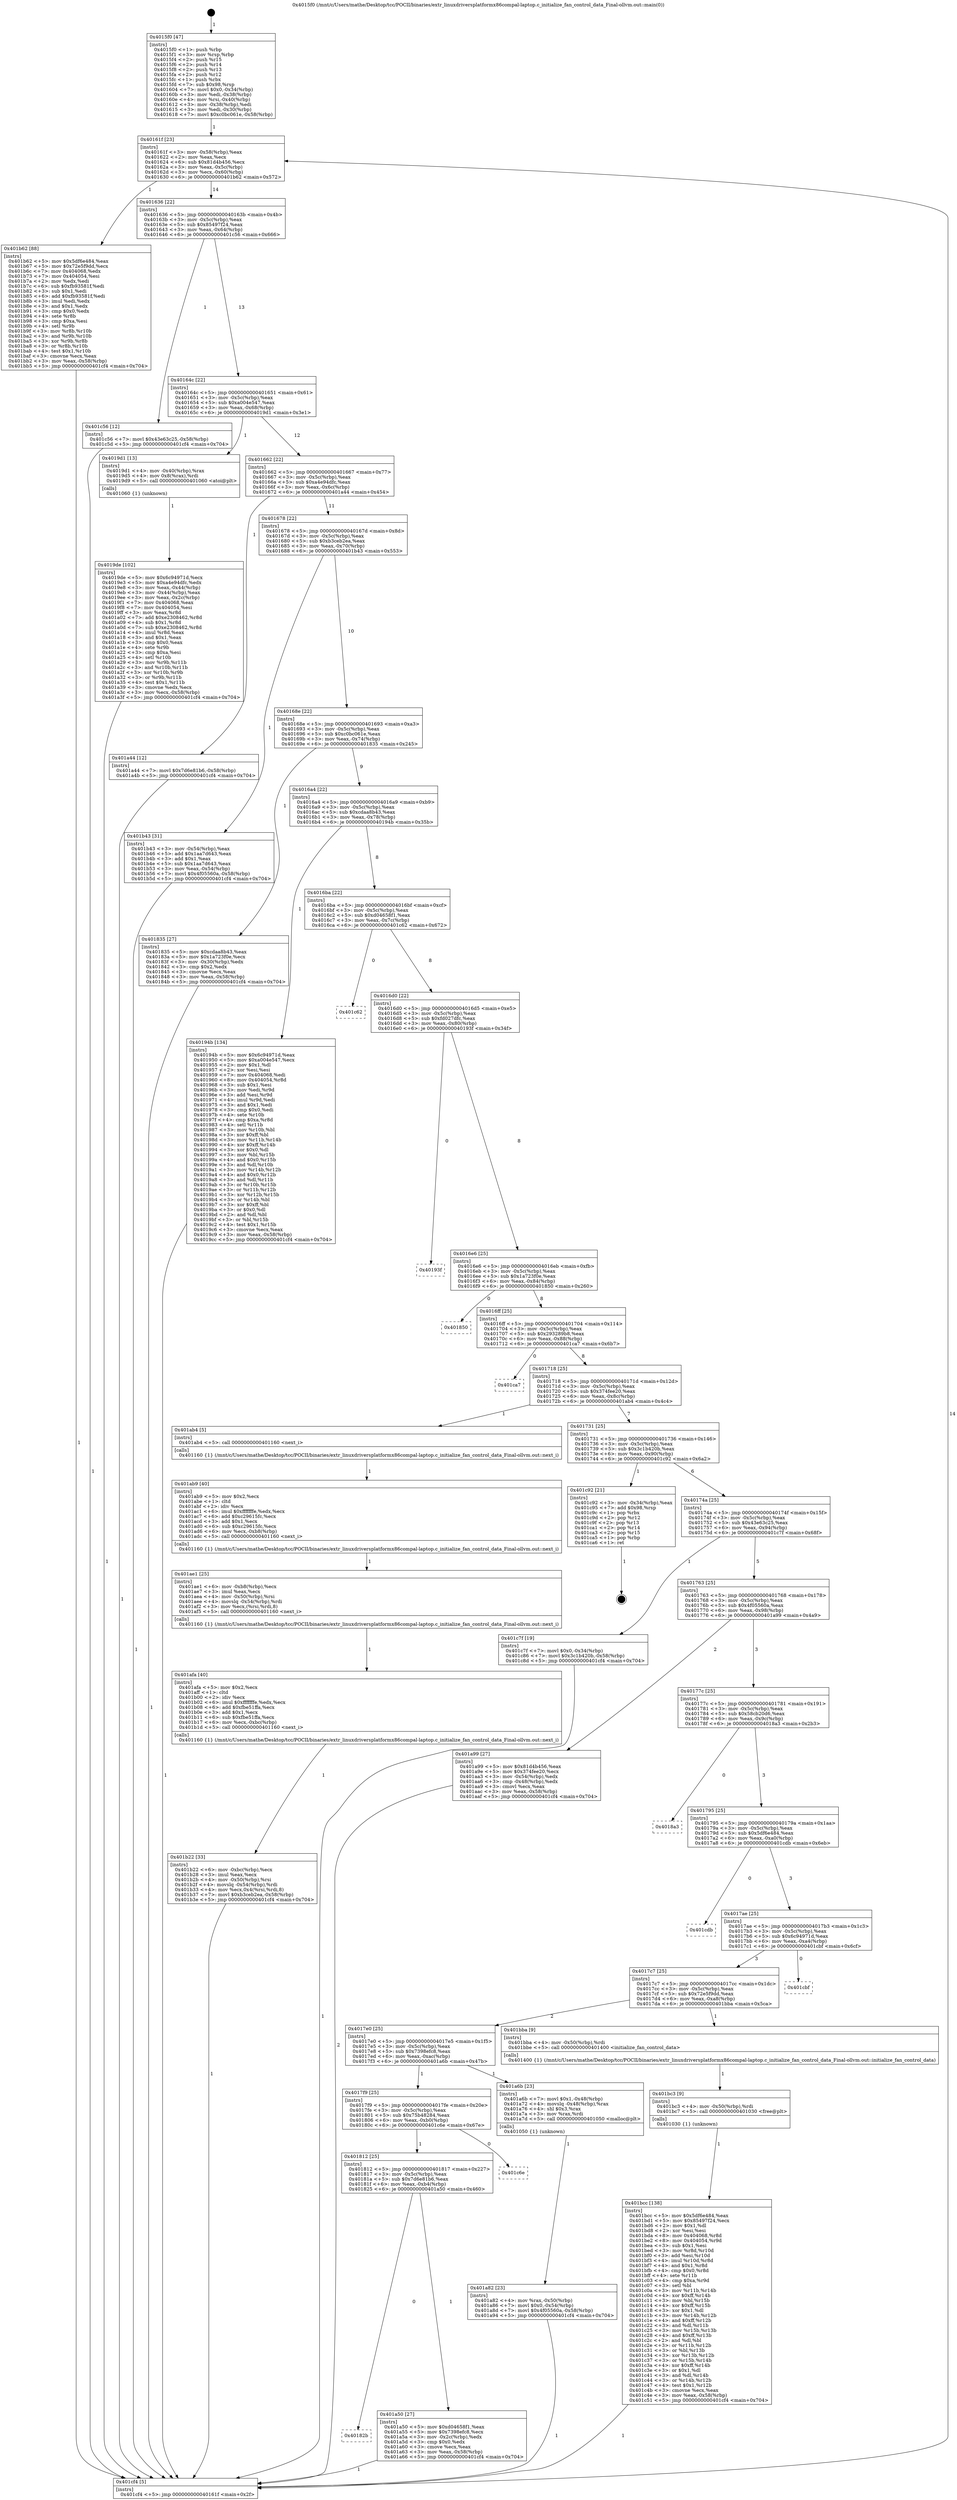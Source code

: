digraph "0x4015f0" {
  label = "0x4015f0 (/mnt/c/Users/mathe/Desktop/tcc/POCII/binaries/extr_linuxdriversplatformx86compal-laptop.c_initialize_fan_control_data_Final-ollvm.out::main(0))"
  labelloc = "t"
  node[shape=record]

  Entry [label="",width=0.3,height=0.3,shape=circle,fillcolor=black,style=filled]
  "0x40161f" [label="{
     0x40161f [23]\l
     | [instrs]\l
     &nbsp;&nbsp;0x40161f \<+3\>: mov -0x58(%rbp),%eax\l
     &nbsp;&nbsp;0x401622 \<+2\>: mov %eax,%ecx\l
     &nbsp;&nbsp;0x401624 \<+6\>: sub $0x81d4b456,%ecx\l
     &nbsp;&nbsp;0x40162a \<+3\>: mov %eax,-0x5c(%rbp)\l
     &nbsp;&nbsp;0x40162d \<+3\>: mov %ecx,-0x60(%rbp)\l
     &nbsp;&nbsp;0x401630 \<+6\>: je 0000000000401b62 \<main+0x572\>\l
  }"]
  "0x401b62" [label="{
     0x401b62 [88]\l
     | [instrs]\l
     &nbsp;&nbsp;0x401b62 \<+5\>: mov $0x5df6e484,%eax\l
     &nbsp;&nbsp;0x401b67 \<+5\>: mov $0x72e5f9dd,%ecx\l
     &nbsp;&nbsp;0x401b6c \<+7\>: mov 0x404068,%edx\l
     &nbsp;&nbsp;0x401b73 \<+7\>: mov 0x404054,%esi\l
     &nbsp;&nbsp;0x401b7a \<+2\>: mov %edx,%edi\l
     &nbsp;&nbsp;0x401b7c \<+6\>: sub $0xfb93581f,%edi\l
     &nbsp;&nbsp;0x401b82 \<+3\>: sub $0x1,%edi\l
     &nbsp;&nbsp;0x401b85 \<+6\>: add $0xfb93581f,%edi\l
     &nbsp;&nbsp;0x401b8b \<+3\>: imul %edi,%edx\l
     &nbsp;&nbsp;0x401b8e \<+3\>: and $0x1,%edx\l
     &nbsp;&nbsp;0x401b91 \<+3\>: cmp $0x0,%edx\l
     &nbsp;&nbsp;0x401b94 \<+4\>: sete %r8b\l
     &nbsp;&nbsp;0x401b98 \<+3\>: cmp $0xa,%esi\l
     &nbsp;&nbsp;0x401b9b \<+4\>: setl %r9b\l
     &nbsp;&nbsp;0x401b9f \<+3\>: mov %r8b,%r10b\l
     &nbsp;&nbsp;0x401ba2 \<+3\>: and %r9b,%r10b\l
     &nbsp;&nbsp;0x401ba5 \<+3\>: xor %r9b,%r8b\l
     &nbsp;&nbsp;0x401ba8 \<+3\>: or %r8b,%r10b\l
     &nbsp;&nbsp;0x401bab \<+4\>: test $0x1,%r10b\l
     &nbsp;&nbsp;0x401baf \<+3\>: cmovne %ecx,%eax\l
     &nbsp;&nbsp;0x401bb2 \<+3\>: mov %eax,-0x58(%rbp)\l
     &nbsp;&nbsp;0x401bb5 \<+5\>: jmp 0000000000401cf4 \<main+0x704\>\l
  }"]
  "0x401636" [label="{
     0x401636 [22]\l
     | [instrs]\l
     &nbsp;&nbsp;0x401636 \<+5\>: jmp 000000000040163b \<main+0x4b\>\l
     &nbsp;&nbsp;0x40163b \<+3\>: mov -0x5c(%rbp),%eax\l
     &nbsp;&nbsp;0x40163e \<+5\>: sub $0x85497f24,%eax\l
     &nbsp;&nbsp;0x401643 \<+3\>: mov %eax,-0x64(%rbp)\l
     &nbsp;&nbsp;0x401646 \<+6\>: je 0000000000401c56 \<main+0x666\>\l
  }"]
  Exit [label="",width=0.3,height=0.3,shape=circle,fillcolor=black,style=filled,peripheries=2]
  "0x401c56" [label="{
     0x401c56 [12]\l
     | [instrs]\l
     &nbsp;&nbsp;0x401c56 \<+7\>: movl $0x43e63c25,-0x58(%rbp)\l
     &nbsp;&nbsp;0x401c5d \<+5\>: jmp 0000000000401cf4 \<main+0x704\>\l
  }"]
  "0x40164c" [label="{
     0x40164c [22]\l
     | [instrs]\l
     &nbsp;&nbsp;0x40164c \<+5\>: jmp 0000000000401651 \<main+0x61\>\l
     &nbsp;&nbsp;0x401651 \<+3\>: mov -0x5c(%rbp),%eax\l
     &nbsp;&nbsp;0x401654 \<+5\>: sub $0xa004e547,%eax\l
     &nbsp;&nbsp;0x401659 \<+3\>: mov %eax,-0x68(%rbp)\l
     &nbsp;&nbsp;0x40165c \<+6\>: je 00000000004019d1 \<main+0x3e1\>\l
  }"]
  "0x401bcc" [label="{
     0x401bcc [138]\l
     | [instrs]\l
     &nbsp;&nbsp;0x401bcc \<+5\>: mov $0x5df6e484,%eax\l
     &nbsp;&nbsp;0x401bd1 \<+5\>: mov $0x85497f24,%ecx\l
     &nbsp;&nbsp;0x401bd6 \<+2\>: mov $0x1,%dl\l
     &nbsp;&nbsp;0x401bd8 \<+2\>: xor %esi,%esi\l
     &nbsp;&nbsp;0x401bda \<+8\>: mov 0x404068,%r8d\l
     &nbsp;&nbsp;0x401be2 \<+8\>: mov 0x404054,%r9d\l
     &nbsp;&nbsp;0x401bea \<+3\>: sub $0x1,%esi\l
     &nbsp;&nbsp;0x401bed \<+3\>: mov %r8d,%r10d\l
     &nbsp;&nbsp;0x401bf0 \<+3\>: add %esi,%r10d\l
     &nbsp;&nbsp;0x401bf3 \<+4\>: imul %r10d,%r8d\l
     &nbsp;&nbsp;0x401bf7 \<+4\>: and $0x1,%r8d\l
     &nbsp;&nbsp;0x401bfb \<+4\>: cmp $0x0,%r8d\l
     &nbsp;&nbsp;0x401bff \<+4\>: sete %r11b\l
     &nbsp;&nbsp;0x401c03 \<+4\>: cmp $0xa,%r9d\l
     &nbsp;&nbsp;0x401c07 \<+3\>: setl %bl\l
     &nbsp;&nbsp;0x401c0a \<+3\>: mov %r11b,%r14b\l
     &nbsp;&nbsp;0x401c0d \<+4\>: xor $0xff,%r14b\l
     &nbsp;&nbsp;0x401c11 \<+3\>: mov %bl,%r15b\l
     &nbsp;&nbsp;0x401c14 \<+4\>: xor $0xff,%r15b\l
     &nbsp;&nbsp;0x401c18 \<+3\>: xor $0x1,%dl\l
     &nbsp;&nbsp;0x401c1b \<+3\>: mov %r14b,%r12b\l
     &nbsp;&nbsp;0x401c1e \<+4\>: and $0xff,%r12b\l
     &nbsp;&nbsp;0x401c22 \<+3\>: and %dl,%r11b\l
     &nbsp;&nbsp;0x401c25 \<+3\>: mov %r15b,%r13b\l
     &nbsp;&nbsp;0x401c28 \<+4\>: and $0xff,%r13b\l
     &nbsp;&nbsp;0x401c2c \<+2\>: and %dl,%bl\l
     &nbsp;&nbsp;0x401c2e \<+3\>: or %r11b,%r12b\l
     &nbsp;&nbsp;0x401c31 \<+3\>: or %bl,%r13b\l
     &nbsp;&nbsp;0x401c34 \<+3\>: xor %r13b,%r12b\l
     &nbsp;&nbsp;0x401c37 \<+3\>: or %r15b,%r14b\l
     &nbsp;&nbsp;0x401c3a \<+4\>: xor $0xff,%r14b\l
     &nbsp;&nbsp;0x401c3e \<+3\>: or $0x1,%dl\l
     &nbsp;&nbsp;0x401c41 \<+3\>: and %dl,%r14b\l
     &nbsp;&nbsp;0x401c44 \<+3\>: or %r14b,%r12b\l
     &nbsp;&nbsp;0x401c47 \<+4\>: test $0x1,%r12b\l
     &nbsp;&nbsp;0x401c4b \<+3\>: cmovne %ecx,%eax\l
     &nbsp;&nbsp;0x401c4e \<+3\>: mov %eax,-0x58(%rbp)\l
     &nbsp;&nbsp;0x401c51 \<+5\>: jmp 0000000000401cf4 \<main+0x704\>\l
  }"]
  "0x4019d1" [label="{
     0x4019d1 [13]\l
     | [instrs]\l
     &nbsp;&nbsp;0x4019d1 \<+4\>: mov -0x40(%rbp),%rax\l
     &nbsp;&nbsp;0x4019d5 \<+4\>: mov 0x8(%rax),%rdi\l
     &nbsp;&nbsp;0x4019d9 \<+5\>: call 0000000000401060 \<atoi@plt\>\l
     | [calls]\l
     &nbsp;&nbsp;0x401060 \{1\} (unknown)\l
  }"]
  "0x401662" [label="{
     0x401662 [22]\l
     | [instrs]\l
     &nbsp;&nbsp;0x401662 \<+5\>: jmp 0000000000401667 \<main+0x77\>\l
     &nbsp;&nbsp;0x401667 \<+3\>: mov -0x5c(%rbp),%eax\l
     &nbsp;&nbsp;0x40166a \<+5\>: sub $0xa4e94dfc,%eax\l
     &nbsp;&nbsp;0x40166f \<+3\>: mov %eax,-0x6c(%rbp)\l
     &nbsp;&nbsp;0x401672 \<+6\>: je 0000000000401a44 \<main+0x454\>\l
  }"]
  "0x401bc3" [label="{
     0x401bc3 [9]\l
     | [instrs]\l
     &nbsp;&nbsp;0x401bc3 \<+4\>: mov -0x50(%rbp),%rdi\l
     &nbsp;&nbsp;0x401bc7 \<+5\>: call 0000000000401030 \<free@plt\>\l
     | [calls]\l
     &nbsp;&nbsp;0x401030 \{1\} (unknown)\l
  }"]
  "0x401a44" [label="{
     0x401a44 [12]\l
     | [instrs]\l
     &nbsp;&nbsp;0x401a44 \<+7\>: movl $0x7d6e81b6,-0x58(%rbp)\l
     &nbsp;&nbsp;0x401a4b \<+5\>: jmp 0000000000401cf4 \<main+0x704\>\l
  }"]
  "0x401678" [label="{
     0x401678 [22]\l
     | [instrs]\l
     &nbsp;&nbsp;0x401678 \<+5\>: jmp 000000000040167d \<main+0x8d\>\l
     &nbsp;&nbsp;0x40167d \<+3\>: mov -0x5c(%rbp),%eax\l
     &nbsp;&nbsp;0x401680 \<+5\>: sub $0xb3ceb2ea,%eax\l
     &nbsp;&nbsp;0x401685 \<+3\>: mov %eax,-0x70(%rbp)\l
     &nbsp;&nbsp;0x401688 \<+6\>: je 0000000000401b43 \<main+0x553\>\l
  }"]
  "0x401b22" [label="{
     0x401b22 [33]\l
     | [instrs]\l
     &nbsp;&nbsp;0x401b22 \<+6\>: mov -0xbc(%rbp),%ecx\l
     &nbsp;&nbsp;0x401b28 \<+3\>: imul %eax,%ecx\l
     &nbsp;&nbsp;0x401b2b \<+4\>: mov -0x50(%rbp),%rsi\l
     &nbsp;&nbsp;0x401b2f \<+4\>: movslq -0x54(%rbp),%rdi\l
     &nbsp;&nbsp;0x401b33 \<+4\>: mov %ecx,0x4(%rsi,%rdi,8)\l
     &nbsp;&nbsp;0x401b37 \<+7\>: movl $0xb3ceb2ea,-0x58(%rbp)\l
     &nbsp;&nbsp;0x401b3e \<+5\>: jmp 0000000000401cf4 \<main+0x704\>\l
  }"]
  "0x401b43" [label="{
     0x401b43 [31]\l
     | [instrs]\l
     &nbsp;&nbsp;0x401b43 \<+3\>: mov -0x54(%rbp),%eax\l
     &nbsp;&nbsp;0x401b46 \<+5\>: add $0x1aa7d643,%eax\l
     &nbsp;&nbsp;0x401b4b \<+3\>: add $0x1,%eax\l
     &nbsp;&nbsp;0x401b4e \<+5\>: sub $0x1aa7d643,%eax\l
     &nbsp;&nbsp;0x401b53 \<+3\>: mov %eax,-0x54(%rbp)\l
     &nbsp;&nbsp;0x401b56 \<+7\>: movl $0x4f05560a,-0x58(%rbp)\l
     &nbsp;&nbsp;0x401b5d \<+5\>: jmp 0000000000401cf4 \<main+0x704\>\l
  }"]
  "0x40168e" [label="{
     0x40168e [22]\l
     | [instrs]\l
     &nbsp;&nbsp;0x40168e \<+5\>: jmp 0000000000401693 \<main+0xa3\>\l
     &nbsp;&nbsp;0x401693 \<+3\>: mov -0x5c(%rbp),%eax\l
     &nbsp;&nbsp;0x401696 \<+5\>: sub $0xc0bc061e,%eax\l
     &nbsp;&nbsp;0x40169b \<+3\>: mov %eax,-0x74(%rbp)\l
     &nbsp;&nbsp;0x40169e \<+6\>: je 0000000000401835 \<main+0x245\>\l
  }"]
  "0x401afa" [label="{
     0x401afa [40]\l
     | [instrs]\l
     &nbsp;&nbsp;0x401afa \<+5\>: mov $0x2,%ecx\l
     &nbsp;&nbsp;0x401aff \<+1\>: cltd\l
     &nbsp;&nbsp;0x401b00 \<+2\>: idiv %ecx\l
     &nbsp;&nbsp;0x401b02 \<+6\>: imul $0xfffffffe,%edx,%ecx\l
     &nbsp;&nbsp;0x401b08 \<+6\>: add $0xfbe51ffa,%ecx\l
     &nbsp;&nbsp;0x401b0e \<+3\>: add $0x1,%ecx\l
     &nbsp;&nbsp;0x401b11 \<+6\>: sub $0xfbe51ffa,%ecx\l
     &nbsp;&nbsp;0x401b17 \<+6\>: mov %ecx,-0xbc(%rbp)\l
     &nbsp;&nbsp;0x401b1d \<+5\>: call 0000000000401160 \<next_i\>\l
     | [calls]\l
     &nbsp;&nbsp;0x401160 \{1\} (/mnt/c/Users/mathe/Desktop/tcc/POCII/binaries/extr_linuxdriversplatformx86compal-laptop.c_initialize_fan_control_data_Final-ollvm.out::next_i)\l
  }"]
  "0x401835" [label="{
     0x401835 [27]\l
     | [instrs]\l
     &nbsp;&nbsp;0x401835 \<+5\>: mov $0xcdaa8b43,%eax\l
     &nbsp;&nbsp;0x40183a \<+5\>: mov $0x1a723f0e,%ecx\l
     &nbsp;&nbsp;0x40183f \<+3\>: mov -0x30(%rbp),%edx\l
     &nbsp;&nbsp;0x401842 \<+3\>: cmp $0x2,%edx\l
     &nbsp;&nbsp;0x401845 \<+3\>: cmovne %ecx,%eax\l
     &nbsp;&nbsp;0x401848 \<+3\>: mov %eax,-0x58(%rbp)\l
     &nbsp;&nbsp;0x40184b \<+5\>: jmp 0000000000401cf4 \<main+0x704\>\l
  }"]
  "0x4016a4" [label="{
     0x4016a4 [22]\l
     | [instrs]\l
     &nbsp;&nbsp;0x4016a4 \<+5\>: jmp 00000000004016a9 \<main+0xb9\>\l
     &nbsp;&nbsp;0x4016a9 \<+3\>: mov -0x5c(%rbp),%eax\l
     &nbsp;&nbsp;0x4016ac \<+5\>: sub $0xcdaa8b43,%eax\l
     &nbsp;&nbsp;0x4016b1 \<+3\>: mov %eax,-0x78(%rbp)\l
     &nbsp;&nbsp;0x4016b4 \<+6\>: je 000000000040194b \<main+0x35b\>\l
  }"]
  "0x401cf4" [label="{
     0x401cf4 [5]\l
     | [instrs]\l
     &nbsp;&nbsp;0x401cf4 \<+5\>: jmp 000000000040161f \<main+0x2f\>\l
  }"]
  "0x4015f0" [label="{
     0x4015f0 [47]\l
     | [instrs]\l
     &nbsp;&nbsp;0x4015f0 \<+1\>: push %rbp\l
     &nbsp;&nbsp;0x4015f1 \<+3\>: mov %rsp,%rbp\l
     &nbsp;&nbsp;0x4015f4 \<+2\>: push %r15\l
     &nbsp;&nbsp;0x4015f6 \<+2\>: push %r14\l
     &nbsp;&nbsp;0x4015f8 \<+2\>: push %r13\l
     &nbsp;&nbsp;0x4015fa \<+2\>: push %r12\l
     &nbsp;&nbsp;0x4015fc \<+1\>: push %rbx\l
     &nbsp;&nbsp;0x4015fd \<+7\>: sub $0x98,%rsp\l
     &nbsp;&nbsp;0x401604 \<+7\>: movl $0x0,-0x34(%rbp)\l
     &nbsp;&nbsp;0x40160b \<+3\>: mov %edi,-0x38(%rbp)\l
     &nbsp;&nbsp;0x40160e \<+4\>: mov %rsi,-0x40(%rbp)\l
     &nbsp;&nbsp;0x401612 \<+3\>: mov -0x38(%rbp),%edi\l
     &nbsp;&nbsp;0x401615 \<+3\>: mov %edi,-0x30(%rbp)\l
     &nbsp;&nbsp;0x401618 \<+7\>: movl $0xc0bc061e,-0x58(%rbp)\l
  }"]
  "0x401ae1" [label="{
     0x401ae1 [25]\l
     | [instrs]\l
     &nbsp;&nbsp;0x401ae1 \<+6\>: mov -0xb8(%rbp),%ecx\l
     &nbsp;&nbsp;0x401ae7 \<+3\>: imul %eax,%ecx\l
     &nbsp;&nbsp;0x401aea \<+4\>: mov -0x50(%rbp),%rsi\l
     &nbsp;&nbsp;0x401aee \<+4\>: movslq -0x54(%rbp),%rdi\l
     &nbsp;&nbsp;0x401af2 \<+3\>: mov %ecx,(%rsi,%rdi,8)\l
     &nbsp;&nbsp;0x401af5 \<+5\>: call 0000000000401160 \<next_i\>\l
     | [calls]\l
     &nbsp;&nbsp;0x401160 \{1\} (/mnt/c/Users/mathe/Desktop/tcc/POCII/binaries/extr_linuxdriversplatformx86compal-laptop.c_initialize_fan_control_data_Final-ollvm.out::next_i)\l
  }"]
  "0x40194b" [label="{
     0x40194b [134]\l
     | [instrs]\l
     &nbsp;&nbsp;0x40194b \<+5\>: mov $0x6c94971d,%eax\l
     &nbsp;&nbsp;0x401950 \<+5\>: mov $0xa004e547,%ecx\l
     &nbsp;&nbsp;0x401955 \<+2\>: mov $0x1,%dl\l
     &nbsp;&nbsp;0x401957 \<+2\>: xor %esi,%esi\l
     &nbsp;&nbsp;0x401959 \<+7\>: mov 0x404068,%edi\l
     &nbsp;&nbsp;0x401960 \<+8\>: mov 0x404054,%r8d\l
     &nbsp;&nbsp;0x401968 \<+3\>: sub $0x1,%esi\l
     &nbsp;&nbsp;0x40196b \<+3\>: mov %edi,%r9d\l
     &nbsp;&nbsp;0x40196e \<+3\>: add %esi,%r9d\l
     &nbsp;&nbsp;0x401971 \<+4\>: imul %r9d,%edi\l
     &nbsp;&nbsp;0x401975 \<+3\>: and $0x1,%edi\l
     &nbsp;&nbsp;0x401978 \<+3\>: cmp $0x0,%edi\l
     &nbsp;&nbsp;0x40197b \<+4\>: sete %r10b\l
     &nbsp;&nbsp;0x40197f \<+4\>: cmp $0xa,%r8d\l
     &nbsp;&nbsp;0x401983 \<+4\>: setl %r11b\l
     &nbsp;&nbsp;0x401987 \<+3\>: mov %r10b,%bl\l
     &nbsp;&nbsp;0x40198a \<+3\>: xor $0xff,%bl\l
     &nbsp;&nbsp;0x40198d \<+3\>: mov %r11b,%r14b\l
     &nbsp;&nbsp;0x401990 \<+4\>: xor $0xff,%r14b\l
     &nbsp;&nbsp;0x401994 \<+3\>: xor $0x0,%dl\l
     &nbsp;&nbsp;0x401997 \<+3\>: mov %bl,%r15b\l
     &nbsp;&nbsp;0x40199a \<+4\>: and $0x0,%r15b\l
     &nbsp;&nbsp;0x40199e \<+3\>: and %dl,%r10b\l
     &nbsp;&nbsp;0x4019a1 \<+3\>: mov %r14b,%r12b\l
     &nbsp;&nbsp;0x4019a4 \<+4\>: and $0x0,%r12b\l
     &nbsp;&nbsp;0x4019a8 \<+3\>: and %dl,%r11b\l
     &nbsp;&nbsp;0x4019ab \<+3\>: or %r10b,%r15b\l
     &nbsp;&nbsp;0x4019ae \<+3\>: or %r11b,%r12b\l
     &nbsp;&nbsp;0x4019b1 \<+3\>: xor %r12b,%r15b\l
     &nbsp;&nbsp;0x4019b4 \<+3\>: or %r14b,%bl\l
     &nbsp;&nbsp;0x4019b7 \<+3\>: xor $0xff,%bl\l
     &nbsp;&nbsp;0x4019ba \<+3\>: or $0x0,%dl\l
     &nbsp;&nbsp;0x4019bd \<+2\>: and %dl,%bl\l
     &nbsp;&nbsp;0x4019bf \<+3\>: or %bl,%r15b\l
     &nbsp;&nbsp;0x4019c2 \<+4\>: test $0x1,%r15b\l
     &nbsp;&nbsp;0x4019c6 \<+3\>: cmovne %ecx,%eax\l
     &nbsp;&nbsp;0x4019c9 \<+3\>: mov %eax,-0x58(%rbp)\l
     &nbsp;&nbsp;0x4019cc \<+5\>: jmp 0000000000401cf4 \<main+0x704\>\l
  }"]
  "0x4016ba" [label="{
     0x4016ba [22]\l
     | [instrs]\l
     &nbsp;&nbsp;0x4016ba \<+5\>: jmp 00000000004016bf \<main+0xcf\>\l
     &nbsp;&nbsp;0x4016bf \<+3\>: mov -0x5c(%rbp),%eax\l
     &nbsp;&nbsp;0x4016c2 \<+5\>: sub $0xd04658f1,%eax\l
     &nbsp;&nbsp;0x4016c7 \<+3\>: mov %eax,-0x7c(%rbp)\l
     &nbsp;&nbsp;0x4016ca \<+6\>: je 0000000000401c62 \<main+0x672\>\l
  }"]
  "0x4019de" [label="{
     0x4019de [102]\l
     | [instrs]\l
     &nbsp;&nbsp;0x4019de \<+5\>: mov $0x6c94971d,%ecx\l
     &nbsp;&nbsp;0x4019e3 \<+5\>: mov $0xa4e94dfc,%edx\l
     &nbsp;&nbsp;0x4019e8 \<+3\>: mov %eax,-0x44(%rbp)\l
     &nbsp;&nbsp;0x4019eb \<+3\>: mov -0x44(%rbp),%eax\l
     &nbsp;&nbsp;0x4019ee \<+3\>: mov %eax,-0x2c(%rbp)\l
     &nbsp;&nbsp;0x4019f1 \<+7\>: mov 0x404068,%eax\l
     &nbsp;&nbsp;0x4019f8 \<+7\>: mov 0x404054,%esi\l
     &nbsp;&nbsp;0x4019ff \<+3\>: mov %eax,%r8d\l
     &nbsp;&nbsp;0x401a02 \<+7\>: add $0xe2308462,%r8d\l
     &nbsp;&nbsp;0x401a09 \<+4\>: sub $0x1,%r8d\l
     &nbsp;&nbsp;0x401a0d \<+7\>: sub $0xe2308462,%r8d\l
     &nbsp;&nbsp;0x401a14 \<+4\>: imul %r8d,%eax\l
     &nbsp;&nbsp;0x401a18 \<+3\>: and $0x1,%eax\l
     &nbsp;&nbsp;0x401a1b \<+3\>: cmp $0x0,%eax\l
     &nbsp;&nbsp;0x401a1e \<+4\>: sete %r9b\l
     &nbsp;&nbsp;0x401a22 \<+3\>: cmp $0xa,%esi\l
     &nbsp;&nbsp;0x401a25 \<+4\>: setl %r10b\l
     &nbsp;&nbsp;0x401a29 \<+3\>: mov %r9b,%r11b\l
     &nbsp;&nbsp;0x401a2c \<+3\>: and %r10b,%r11b\l
     &nbsp;&nbsp;0x401a2f \<+3\>: xor %r10b,%r9b\l
     &nbsp;&nbsp;0x401a32 \<+3\>: or %r9b,%r11b\l
     &nbsp;&nbsp;0x401a35 \<+4\>: test $0x1,%r11b\l
     &nbsp;&nbsp;0x401a39 \<+3\>: cmovne %edx,%ecx\l
     &nbsp;&nbsp;0x401a3c \<+3\>: mov %ecx,-0x58(%rbp)\l
     &nbsp;&nbsp;0x401a3f \<+5\>: jmp 0000000000401cf4 \<main+0x704\>\l
  }"]
  "0x401ab9" [label="{
     0x401ab9 [40]\l
     | [instrs]\l
     &nbsp;&nbsp;0x401ab9 \<+5\>: mov $0x2,%ecx\l
     &nbsp;&nbsp;0x401abe \<+1\>: cltd\l
     &nbsp;&nbsp;0x401abf \<+2\>: idiv %ecx\l
     &nbsp;&nbsp;0x401ac1 \<+6\>: imul $0xfffffffe,%edx,%ecx\l
     &nbsp;&nbsp;0x401ac7 \<+6\>: add $0xc29615fc,%ecx\l
     &nbsp;&nbsp;0x401acd \<+3\>: add $0x1,%ecx\l
     &nbsp;&nbsp;0x401ad0 \<+6\>: sub $0xc29615fc,%ecx\l
     &nbsp;&nbsp;0x401ad6 \<+6\>: mov %ecx,-0xb8(%rbp)\l
     &nbsp;&nbsp;0x401adc \<+5\>: call 0000000000401160 \<next_i\>\l
     | [calls]\l
     &nbsp;&nbsp;0x401160 \{1\} (/mnt/c/Users/mathe/Desktop/tcc/POCII/binaries/extr_linuxdriversplatformx86compal-laptop.c_initialize_fan_control_data_Final-ollvm.out::next_i)\l
  }"]
  "0x401c62" [label="{
     0x401c62\l
  }", style=dashed]
  "0x4016d0" [label="{
     0x4016d0 [22]\l
     | [instrs]\l
     &nbsp;&nbsp;0x4016d0 \<+5\>: jmp 00000000004016d5 \<main+0xe5\>\l
     &nbsp;&nbsp;0x4016d5 \<+3\>: mov -0x5c(%rbp),%eax\l
     &nbsp;&nbsp;0x4016d8 \<+5\>: sub $0xfd027dfc,%eax\l
     &nbsp;&nbsp;0x4016dd \<+3\>: mov %eax,-0x80(%rbp)\l
     &nbsp;&nbsp;0x4016e0 \<+6\>: je 000000000040193f \<main+0x34f\>\l
  }"]
  "0x401a82" [label="{
     0x401a82 [23]\l
     | [instrs]\l
     &nbsp;&nbsp;0x401a82 \<+4\>: mov %rax,-0x50(%rbp)\l
     &nbsp;&nbsp;0x401a86 \<+7\>: movl $0x0,-0x54(%rbp)\l
     &nbsp;&nbsp;0x401a8d \<+7\>: movl $0x4f05560a,-0x58(%rbp)\l
     &nbsp;&nbsp;0x401a94 \<+5\>: jmp 0000000000401cf4 \<main+0x704\>\l
  }"]
  "0x40193f" [label="{
     0x40193f\l
  }", style=dashed]
  "0x4016e6" [label="{
     0x4016e6 [25]\l
     | [instrs]\l
     &nbsp;&nbsp;0x4016e6 \<+5\>: jmp 00000000004016eb \<main+0xfb\>\l
     &nbsp;&nbsp;0x4016eb \<+3\>: mov -0x5c(%rbp),%eax\l
     &nbsp;&nbsp;0x4016ee \<+5\>: sub $0x1a723f0e,%eax\l
     &nbsp;&nbsp;0x4016f3 \<+6\>: mov %eax,-0x84(%rbp)\l
     &nbsp;&nbsp;0x4016f9 \<+6\>: je 0000000000401850 \<main+0x260\>\l
  }"]
  "0x40182b" [label="{
     0x40182b\l
  }", style=dashed]
  "0x401850" [label="{
     0x401850\l
  }", style=dashed]
  "0x4016ff" [label="{
     0x4016ff [25]\l
     | [instrs]\l
     &nbsp;&nbsp;0x4016ff \<+5\>: jmp 0000000000401704 \<main+0x114\>\l
     &nbsp;&nbsp;0x401704 \<+3\>: mov -0x5c(%rbp),%eax\l
     &nbsp;&nbsp;0x401707 \<+5\>: sub $0x293289b8,%eax\l
     &nbsp;&nbsp;0x40170c \<+6\>: mov %eax,-0x88(%rbp)\l
     &nbsp;&nbsp;0x401712 \<+6\>: je 0000000000401ca7 \<main+0x6b7\>\l
  }"]
  "0x401a50" [label="{
     0x401a50 [27]\l
     | [instrs]\l
     &nbsp;&nbsp;0x401a50 \<+5\>: mov $0xd04658f1,%eax\l
     &nbsp;&nbsp;0x401a55 \<+5\>: mov $0x7398efc8,%ecx\l
     &nbsp;&nbsp;0x401a5a \<+3\>: mov -0x2c(%rbp),%edx\l
     &nbsp;&nbsp;0x401a5d \<+3\>: cmp $0x0,%edx\l
     &nbsp;&nbsp;0x401a60 \<+3\>: cmove %ecx,%eax\l
     &nbsp;&nbsp;0x401a63 \<+3\>: mov %eax,-0x58(%rbp)\l
     &nbsp;&nbsp;0x401a66 \<+5\>: jmp 0000000000401cf4 \<main+0x704\>\l
  }"]
  "0x401ca7" [label="{
     0x401ca7\l
  }", style=dashed]
  "0x401718" [label="{
     0x401718 [25]\l
     | [instrs]\l
     &nbsp;&nbsp;0x401718 \<+5\>: jmp 000000000040171d \<main+0x12d\>\l
     &nbsp;&nbsp;0x40171d \<+3\>: mov -0x5c(%rbp),%eax\l
     &nbsp;&nbsp;0x401720 \<+5\>: sub $0x374fee20,%eax\l
     &nbsp;&nbsp;0x401725 \<+6\>: mov %eax,-0x8c(%rbp)\l
     &nbsp;&nbsp;0x40172b \<+6\>: je 0000000000401ab4 \<main+0x4c4\>\l
  }"]
  "0x401812" [label="{
     0x401812 [25]\l
     | [instrs]\l
     &nbsp;&nbsp;0x401812 \<+5\>: jmp 0000000000401817 \<main+0x227\>\l
     &nbsp;&nbsp;0x401817 \<+3\>: mov -0x5c(%rbp),%eax\l
     &nbsp;&nbsp;0x40181a \<+5\>: sub $0x7d6e81b6,%eax\l
     &nbsp;&nbsp;0x40181f \<+6\>: mov %eax,-0xb4(%rbp)\l
     &nbsp;&nbsp;0x401825 \<+6\>: je 0000000000401a50 \<main+0x460\>\l
  }"]
  "0x401ab4" [label="{
     0x401ab4 [5]\l
     | [instrs]\l
     &nbsp;&nbsp;0x401ab4 \<+5\>: call 0000000000401160 \<next_i\>\l
     | [calls]\l
     &nbsp;&nbsp;0x401160 \{1\} (/mnt/c/Users/mathe/Desktop/tcc/POCII/binaries/extr_linuxdriversplatformx86compal-laptop.c_initialize_fan_control_data_Final-ollvm.out::next_i)\l
  }"]
  "0x401731" [label="{
     0x401731 [25]\l
     | [instrs]\l
     &nbsp;&nbsp;0x401731 \<+5\>: jmp 0000000000401736 \<main+0x146\>\l
     &nbsp;&nbsp;0x401736 \<+3\>: mov -0x5c(%rbp),%eax\l
     &nbsp;&nbsp;0x401739 \<+5\>: sub $0x3c1b420b,%eax\l
     &nbsp;&nbsp;0x40173e \<+6\>: mov %eax,-0x90(%rbp)\l
     &nbsp;&nbsp;0x401744 \<+6\>: je 0000000000401c92 \<main+0x6a2\>\l
  }"]
  "0x401c6e" [label="{
     0x401c6e\l
  }", style=dashed]
  "0x401c92" [label="{
     0x401c92 [21]\l
     | [instrs]\l
     &nbsp;&nbsp;0x401c92 \<+3\>: mov -0x34(%rbp),%eax\l
     &nbsp;&nbsp;0x401c95 \<+7\>: add $0x98,%rsp\l
     &nbsp;&nbsp;0x401c9c \<+1\>: pop %rbx\l
     &nbsp;&nbsp;0x401c9d \<+2\>: pop %r12\l
     &nbsp;&nbsp;0x401c9f \<+2\>: pop %r13\l
     &nbsp;&nbsp;0x401ca1 \<+2\>: pop %r14\l
     &nbsp;&nbsp;0x401ca3 \<+2\>: pop %r15\l
     &nbsp;&nbsp;0x401ca5 \<+1\>: pop %rbp\l
     &nbsp;&nbsp;0x401ca6 \<+1\>: ret\l
  }"]
  "0x40174a" [label="{
     0x40174a [25]\l
     | [instrs]\l
     &nbsp;&nbsp;0x40174a \<+5\>: jmp 000000000040174f \<main+0x15f\>\l
     &nbsp;&nbsp;0x40174f \<+3\>: mov -0x5c(%rbp),%eax\l
     &nbsp;&nbsp;0x401752 \<+5\>: sub $0x43e63c25,%eax\l
     &nbsp;&nbsp;0x401757 \<+6\>: mov %eax,-0x94(%rbp)\l
     &nbsp;&nbsp;0x40175d \<+6\>: je 0000000000401c7f \<main+0x68f\>\l
  }"]
  "0x4017f9" [label="{
     0x4017f9 [25]\l
     | [instrs]\l
     &nbsp;&nbsp;0x4017f9 \<+5\>: jmp 00000000004017fe \<main+0x20e\>\l
     &nbsp;&nbsp;0x4017fe \<+3\>: mov -0x5c(%rbp),%eax\l
     &nbsp;&nbsp;0x401801 \<+5\>: sub $0x75b48284,%eax\l
     &nbsp;&nbsp;0x401806 \<+6\>: mov %eax,-0xb0(%rbp)\l
     &nbsp;&nbsp;0x40180c \<+6\>: je 0000000000401c6e \<main+0x67e\>\l
  }"]
  "0x401c7f" [label="{
     0x401c7f [19]\l
     | [instrs]\l
     &nbsp;&nbsp;0x401c7f \<+7\>: movl $0x0,-0x34(%rbp)\l
     &nbsp;&nbsp;0x401c86 \<+7\>: movl $0x3c1b420b,-0x58(%rbp)\l
     &nbsp;&nbsp;0x401c8d \<+5\>: jmp 0000000000401cf4 \<main+0x704\>\l
  }"]
  "0x401763" [label="{
     0x401763 [25]\l
     | [instrs]\l
     &nbsp;&nbsp;0x401763 \<+5\>: jmp 0000000000401768 \<main+0x178\>\l
     &nbsp;&nbsp;0x401768 \<+3\>: mov -0x5c(%rbp),%eax\l
     &nbsp;&nbsp;0x40176b \<+5\>: sub $0x4f05560a,%eax\l
     &nbsp;&nbsp;0x401770 \<+6\>: mov %eax,-0x98(%rbp)\l
     &nbsp;&nbsp;0x401776 \<+6\>: je 0000000000401a99 \<main+0x4a9\>\l
  }"]
  "0x401a6b" [label="{
     0x401a6b [23]\l
     | [instrs]\l
     &nbsp;&nbsp;0x401a6b \<+7\>: movl $0x1,-0x48(%rbp)\l
     &nbsp;&nbsp;0x401a72 \<+4\>: movslq -0x48(%rbp),%rax\l
     &nbsp;&nbsp;0x401a76 \<+4\>: shl $0x3,%rax\l
     &nbsp;&nbsp;0x401a7a \<+3\>: mov %rax,%rdi\l
     &nbsp;&nbsp;0x401a7d \<+5\>: call 0000000000401050 \<malloc@plt\>\l
     | [calls]\l
     &nbsp;&nbsp;0x401050 \{1\} (unknown)\l
  }"]
  "0x401a99" [label="{
     0x401a99 [27]\l
     | [instrs]\l
     &nbsp;&nbsp;0x401a99 \<+5\>: mov $0x81d4b456,%eax\l
     &nbsp;&nbsp;0x401a9e \<+5\>: mov $0x374fee20,%ecx\l
     &nbsp;&nbsp;0x401aa3 \<+3\>: mov -0x54(%rbp),%edx\l
     &nbsp;&nbsp;0x401aa6 \<+3\>: cmp -0x48(%rbp),%edx\l
     &nbsp;&nbsp;0x401aa9 \<+3\>: cmovl %ecx,%eax\l
     &nbsp;&nbsp;0x401aac \<+3\>: mov %eax,-0x58(%rbp)\l
     &nbsp;&nbsp;0x401aaf \<+5\>: jmp 0000000000401cf4 \<main+0x704\>\l
  }"]
  "0x40177c" [label="{
     0x40177c [25]\l
     | [instrs]\l
     &nbsp;&nbsp;0x40177c \<+5\>: jmp 0000000000401781 \<main+0x191\>\l
     &nbsp;&nbsp;0x401781 \<+3\>: mov -0x5c(%rbp),%eax\l
     &nbsp;&nbsp;0x401784 \<+5\>: sub $0x58cb20d6,%eax\l
     &nbsp;&nbsp;0x401789 \<+6\>: mov %eax,-0x9c(%rbp)\l
     &nbsp;&nbsp;0x40178f \<+6\>: je 00000000004018a3 \<main+0x2b3\>\l
  }"]
  "0x4017e0" [label="{
     0x4017e0 [25]\l
     | [instrs]\l
     &nbsp;&nbsp;0x4017e0 \<+5\>: jmp 00000000004017e5 \<main+0x1f5\>\l
     &nbsp;&nbsp;0x4017e5 \<+3\>: mov -0x5c(%rbp),%eax\l
     &nbsp;&nbsp;0x4017e8 \<+5\>: sub $0x7398efc8,%eax\l
     &nbsp;&nbsp;0x4017ed \<+6\>: mov %eax,-0xac(%rbp)\l
     &nbsp;&nbsp;0x4017f3 \<+6\>: je 0000000000401a6b \<main+0x47b\>\l
  }"]
  "0x4018a3" [label="{
     0x4018a3\l
  }", style=dashed]
  "0x401795" [label="{
     0x401795 [25]\l
     | [instrs]\l
     &nbsp;&nbsp;0x401795 \<+5\>: jmp 000000000040179a \<main+0x1aa\>\l
     &nbsp;&nbsp;0x40179a \<+3\>: mov -0x5c(%rbp),%eax\l
     &nbsp;&nbsp;0x40179d \<+5\>: sub $0x5df6e484,%eax\l
     &nbsp;&nbsp;0x4017a2 \<+6\>: mov %eax,-0xa0(%rbp)\l
     &nbsp;&nbsp;0x4017a8 \<+6\>: je 0000000000401cdb \<main+0x6eb\>\l
  }"]
  "0x401bba" [label="{
     0x401bba [9]\l
     | [instrs]\l
     &nbsp;&nbsp;0x401bba \<+4\>: mov -0x50(%rbp),%rdi\l
     &nbsp;&nbsp;0x401bbe \<+5\>: call 0000000000401400 \<initialize_fan_control_data\>\l
     | [calls]\l
     &nbsp;&nbsp;0x401400 \{1\} (/mnt/c/Users/mathe/Desktop/tcc/POCII/binaries/extr_linuxdriversplatformx86compal-laptop.c_initialize_fan_control_data_Final-ollvm.out::initialize_fan_control_data)\l
  }"]
  "0x401cdb" [label="{
     0x401cdb\l
  }", style=dashed]
  "0x4017ae" [label="{
     0x4017ae [25]\l
     | [instrs]\l
     &nbsp;&nbsp;0x4017ae \<+5\>: jmp 00000000004017b3 \<main+0x1c3\>\l
     &nbsp;&nbsp;0x4017b3 \<+3\>: mov -0x5c(%rbp),%eax\l
     &nbsp;&nbsp;0x4017b6 \<+5\>: sub $0x6c94971d,%eax\l
     &nbsp;&nbsp;0x4017bb \<+6\>: mov %eax,-0xa4(%rbp)\l
     &nbsp;&nbsp;0x4017c1 \<+6\>: je 0000000000401cbf \<main+0x6cf\>\l
  }"]
  "0x4017c7" [label="{
     0x4017c7 [25]\l
     | [instrs]\l
     &nbsp;&nbsp;0x4017c7 \<+5\>: jmp 00000000004017cc \<main+0x1dc\>\l
     &nbsp;&nbsp;0x4017cc \<+3\>: mov -0x5c(%rbp),%eax\l
     &nbsp;&nbsp;0x4017cf \<+5\>: sub $0x72e5f9dd,%eax\l
     &nbsp;&nbsp;0x4017d4 \<+6\>: mov %eax,-0xa8(%rbp)\l
     &nbsp;&nbsp;0x4017da \<+6\>: je 0000000000401bba \<main+0x5ca\>\l
  }"]
  "0x401cbf" [label="{
     0x401cbf\l
  }", style=dashed]
  Entry -> "0x4015f0" [label=" 1"]
  "0x40161f" -> "0x401b62" [label=" 1"]
  "0x40161f" -> "0x401636" [label=" 14"]
  "0x401c92" -> Exit [label=" 1"]
  "0x401636" -> "0x401c56" [label=" 1"]
  "0x401636" -> "0x40164c" [label=" 13"]
  "0x401c7f" -> "0x401cf4" [label=" 1"]
  "0x40164c" -> "0x4019d1" [label=" 1"]
  "0x40164c" -> "0x401662" [label=" 12"]
  "0x401c56" -> "0x401cf4" [label=" 1"]
  "0x401662" -> "0x401a44" [label=" 1"]
  "0x401662" -> "0x401678" [label=" 11"]
  "0x401bcc" -> "0x401cf4" [label=" 1"]
  "0x401678" -> "0x401b43" [label=" 1"]
  "0x401678" -> "0x40168e" [label=" 10"]
  "0x401bc3" -> "0x401bcc" [label=" 1"]
  "0x40168e" -> "0x401835" [label=" 1"]
  "0x40168e" -> "0x4016a4" [label=" 9"]
  "0x401835" -> "0x401cf4" [label=" 1"]
  "0x4015f0" -> "0x40161f" [label=" 1"]
  "0x401cf4" -> "0x40161f" [label=" 14"]
  "0x401bba" -> "0x401bc3" [label=" 1"]
  "0x4016a4" -> "0x40194b" [label=" 1"]
  "0x4016a4" -> "0x4016ba" [label=" 8"]
  "0x40194b" -> "0x401cf4" [label=" 1"]
  "0x4019d1" -> "0x4019de" [label=" 1"]
  "0x4019de" -> "0x401cf4" [label=" 1"]
  "0x401a44" -> "0x401cf4" [label=" 1"]
  "0x401b62" -> "0x401cf4" [label=" 1"]
  "0x4016ba" -> "0x401c62" [label=" 0"]
  "0x4016ba" -> "0x4016d0" [label=" 8"]
  "0x401b43" -> "0x401cf4" [label=" 1"]
  "0x4016d0" -> "0x40193f" [label=" 0"]
  "0x4016d0" -> "0x4016e6" [label=" 8"]
  "0x401b22" -> "0x401cf4" [label=" 1"]
  "0x4016e6" -> "0x401850" [label=" 0"]
  "0x4016e6" -> "0x4016ff" [label=" 8"]
  "0x401afa" -> "0x401b22" [label=" 1"]
  "0x4016ff" -> "0x401ca7" [label=" 0"]
  "0x4016ff" -> "0x401718" [label=" 8"]
  "0x401ae1" -> "0x401afa" [label=" 1"]
  "0x401718" -> "0x401ab4" [label=" 1"]
  "0x401718" -> "0x401731" [label=" 7"]
  "0x401ab4" -> "0x401ab9" [label=" 1"]
  "0x401731" -> "0x401c92" [label=" 1"]
  "0x401731" -> "0x40174a" [label=" 6"]
  "0x401a99" -> "0x401cf4" [label=" 2"]
  "0x40174a" -> "0x401c7f" [label=" 1"]
  "0x40174a" -> "0x401763" [label=" 5"]
  "0x401a6b" -> "0x401a82" [label=" 1"]
  "0x401763" -> "0x401a99" [label=" 2"]
  "0x401763" -> "0x40177c" [label=" 3"]
  "0x401a50" -> "0x401cf4" [label=" 1"]
  "0x40177c" -> "0x4018a3" [label=" 0"]
  "0x40177c" -> "0x401795" [label=" 3"]
  "0x401812" -> "0x401a50" [label=" 1"]
  "0x401795" -> "0x401cdb" [label=" 0"]
  "0x401795" -> "0x4017ae" [label=" 3"]
  "0x401ab9" -> "0x401ae1" [label=" 1"]
  "0x4017ae" -> "0x401cbf" [label=" 0"]
  "0x4017ae" -> "0x4017c7" [label=" 3"]
  "0x4017f9" -> "0x401812" [label=" 1"]
  "0x4017c7" -> "0x401bba" [label=" 1"]
  "0x4017c7" -> "0x4017e0" [label=" 2"]
  "0x401812" -> "0x40182b" [label=" 0"]
  "0x4017e0" -> "0x401a6b" [label=" 1"]
  "0x4017e0" -> "0x4017f9" [label=" 1"]
  "0x401a82" -> "0x401cf4" [label=" 1"]
  "0x4017f9" -> "0x401c6e" [label=" 0"]
}
